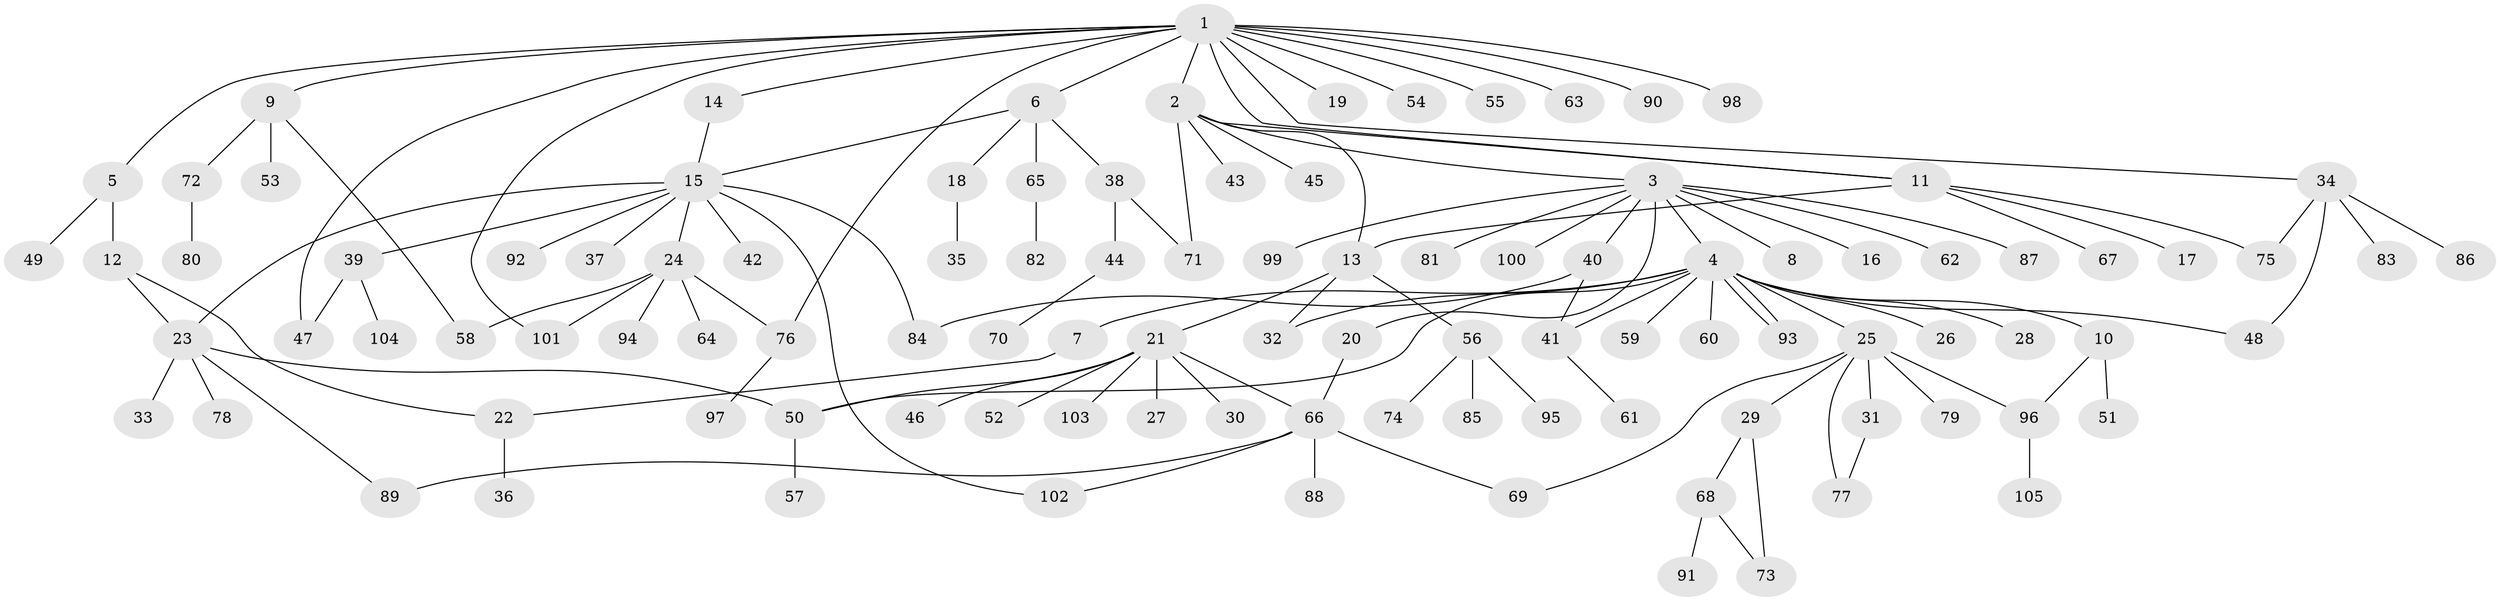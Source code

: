 // Generated by graph-tools (version 1.1) at 2025/26/03/09/25 03:26:03]
// undirected, 105 vertices, 129 edges
graph export_dot {
graph [start="1"]
  node [color=gray90,style=filled];
  1;
  2;
  3;
  4;
  5;
  6;
  7;
  8;
  9;
  10;
  11;
  12;
  13;
  14;
  15;
  16;
  17;
  18;
  19;
  20;
  21;
  22;
  23;
  24;
  25;
  26;
  27;
  28;
  29;
  30;
  31;
  32;
  33;
  34;
  35;
  36;
  37;
  38;
  39;
  40;
  41;
  42;
  43;
  44;
  45;
  46;
  47;
  48;
  49;
  50;
  51;
  52;
  53;
  54;
  55;
  56;
  57;
  58;
  59;
  60;
  61;
  62;
  63;
  64;
  65;
  66;
  67;
  68;
  69;
  70;
  71;
  72;
  73;
  74;
  75;
  76;
  77;
  78;
  79;
  80;
  81;
  82;
  83;
  84;
  85;
  86;
  87;
  88;
  89;
  90;
  91;
  92;
  93;
  94;
  95;
  96;
  97;
  98;
  99;
  100;
  101;
  102;
  103;
  104;
  105;
  1 -- 2;
  1 -- 5;
  1 -- 6;
  1 -- 9;
  1 -- 11;
  1 -- 14;
  1 -- 19;
  1 -- 34;
  1 -- 47;
  1 -- 54;
  1 -- 55;
  1 -- 63;
  1 -- 76;
  1 -- 90;
  1 -- 98;
  1 -- 101;
  2 -- 3;
  2 -- 11;
  2 -- 13;
  2 -- 43;
  2 -- 45;
  2 -- 71;
  3 -- 4;
  3 -- 8;
  3 -- 16;
  3 -- 20;
  3 -- 40;
  3 -- 62;
  3 -- 81;
  3 -- 87;
  3 -- 99;
  3 -- 100;
  4 -- 7;
  4 -- 10;
  4 -- 25;
  4 -- 26;
  4 -- 28;
  4 -- 32;
  4 -- 41;
  4 -- 48;
  4 -- 50;
  4 -- 59;
  4 -- 60;
  4 -- 93;
  4 -- 93;
  5 -- 12;
  5 -- 49;
  6 -- 15;
  6 -- 18;
  6 -- 38;
  6 -- 65;
  7 -- 22;
  9 -- 53;
  9 -- 58;
  9 -- 72;
  10 -- 51;
  10 -- 96;
  11 -- 13;
  11 -- 17;
  11 -- 67;
  11 -- 75;
  12 -- 22;
  12 -- 23;
  13 -- 21;
  13 -- 32;
  13 -- 56;
  14 -- 15;
  15 -- 23;
  15 -- 24;
  15 -- 37;
  15 -- 39;
  15 -- 42;
  15 -- 84;
  15 -- 92;
  15 -- 102;
  18 -- 35;
  20 -- 66;
  21 -- 27;
  21 -- 30;
  21 -- 46;
  21 -- 50;
  21 -- 52;
  21 -- 66;
  21 -- 103;
  22 -- 36;
  23 -- 33;
  23 -- 50;
  23 -- 78;
  23 -- 89;
  24 -- 58;
  24 -- 64;
  24 -- 76;
  24 -- 94;
  24 -- 101;
  25 -- 29;
  25 -- 31;
  25 -- 69;
  25 -- 77;
  25 -- 79;
  25 -- 96;
  29 -- 68;
  29 -- 73;
  31 -- 77;
  34 -- 48;
  34 -- 75;
  34 -- 83;
  34 -- 86;
  38 -- 44;
  38 -- 71;
  39 -- 47;
  39 -- 104;
  40 -- 41;
  40 -- 84;
  41 -- 61;
  44 -- 70;
  50 -- 57;
  56 -- 74;
  56 -- 85;
  56 -- 95;
  65 -- 82;
  66 -- 69;
  66 -- 88;
  66 -- 89;
  66 -- 102;
  68 -- 73;
  68 -- 91;
  72 -- 80;
  76 -- 97;
  96 -- 105;
}
